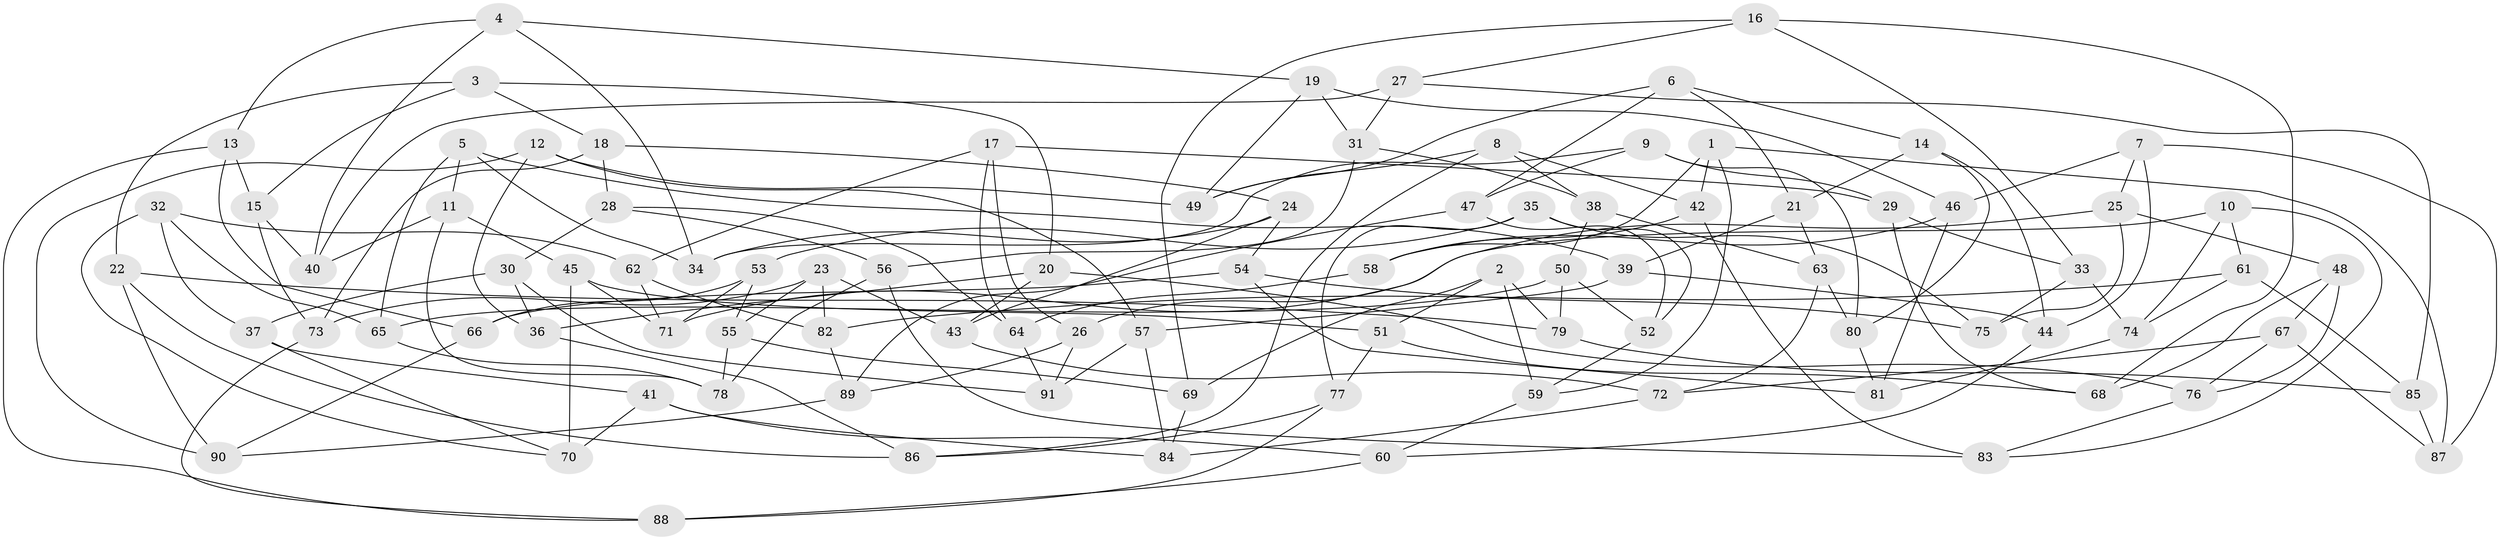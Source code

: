 // Generated by graph-tools (version 1.1) at 2025/38/03/09/25 02:38:08]
// undirected, 91 vertices, 182 edges
graph export_dot {
graph [start="1"]
  node [color=gray90,style=filled];
  1;
  2;
  3;
  4;
  5;
  6;
  7;
  8;
  9;
  10;
  11;
  12;
  13;
  14;
  15;
  16;
  17;
  18;
  19;
  20;
  21;
  22;
  23;
  24;
  25;
  26;
  27;
  28;
  29;
  30;
  31;
  32;
  33;
  34;
  35;
  36;
  37;
  38;
  39;
  40;
  41;
  42;
  43;
  44;
  45;
  46;
  47;
  48;
  49;
  50;
  51;
  52;
  53;
  54;
  55;
  56;
  57;
  58;
  59;
  60;
  61;
  62;
  63;
  64;
  65;
  66;
  67;
  68;
  69;
  70;
  71;
  72;
  73;
  74;
  75;
  76;
  77;
  78;
  79;
  80;
  81;
  82;
  83;
  84;
  85;
  86;
  87;
  88;
  89;
  90;
  91;
  1 -- 87;
  1 -- 59;
  1 -- 58;
  1 -- 42;
  2 -- 59;
  2 -- 51;
  2 -- 79;
  2 -- 69;
  3 -- 20;
  3 -- 18;
  3 -- 22;
  3 -- 15;
  4 -- 13;
  4 -- 34;
  4 -- 19;
  4 -- 40;
  5 -- 65;
  5 -- 34;
  5 -- 39;
  5 -- 11;
  6 -- 47;
  6 -- 14;
  6 -- 21;
  6 -- 49;
  7 -- 25;
  7 -- 46;
  7 -- 87;
  7 -- 44;
  8 -- 86;
  8 -- 38;
  8 -- 49;
  8 -- 42;
  9 -- 47;
  9 -- 80;
  9 -- 34;
  9 -- 29;
  10 -- 83;
  10 -- 71;
  10 -- 61;
  10 -- 74;
  11 -- 40;
  11 -- 45;
  11 -- 78;
  12 -- 90;
  12 -- 36;
  12 -- 49;
  12 -- 57;
  13 -- 15;
  13 -- 66;
  13 -- 88;
  14 -- 21;
  14 -- 80;
  14 -- 44;
  15 -- 73;
  15 -- 40;
  16 -- 69;
  16 -- 33;
  16 -- 68;
  16 -- 27;
  17 -- 62;
  17 -- 64;
  17 -- 29;
  17 -- 26;
  18 -- 24;
  18 -- 73;
  18 -- 28;
  19 -- 49;
  19 -- 46;
  19 -- 31;
  20 -- 43;
  20 -- 36;
  20 -- 76;
  21 -- 39;
  21 -- 63;
  22 -- 79;
  22 -- 86;
  22 -- 90;
  23 -- 73;
  23 -- 43;
  23 -- 82;
  23 -- 55;
  24 -- 54;
  24 -- 43;
  24 -- 34;
  25 -- 48;
  25 -- 75;
  25 -- 26;
  26 -- 89;
  26 -- 91;
  27 -- 31;
  27 -- 85;
  27 -- 40;
  28 -- 30;
  28 -- 56;
  28 -- 64;
  29 -- 68;
  29 -- 33;
  30 -- 91;
  30 -- 37;
  30 -- 36;
  31 -- 38;
  31 -- 56;
  32 -- 37;
  32 -- 65;
  32 -- 62;
  32 -- 70;
  33 -- 75;
  33 -- 74;
  35 -- 75;
  35 -- 53;
  35 -- 77;
  35 -- 52;
  36 -- 86;
  37 -- 41;
  37 -- 70;
  38 -- 63;
  38 -- 50;
  39 -- 57;
  39 -- 44;
  41 -- 70;
  41 -- 84;
  41 -- 60;
  42 -- 58;
  42 -- 83;
  43 -- 72;
  44 -- 60;
  45 -- 51;
  45 -- 70;
  45 -- 71;
  46 -- 81;
  46 -- 58;
  47 -- 89;
  47 -- 52;
  48 -- 76;
  48 -- 67;
  48 -- 68;
  50 -- 65;
  50 -- 52;
  50 -- 79;
  51 -- 77;
  51 -- 68;
  52 -- 59;
  53 -- 66;
  53 -- 55;
  53 -- 71;
  54 -- 81;
  54 -- 66;
  54 -- 75;
  55 -- 69;
  55 -- 78;
  56 -- 83;
  56 -- 78;
  57 -- 91;
  57 -- 84;
  58 -- 64;
  59 -- 60;
  60 -- 88;
  61 -- 82;
  61 -- 85;
  61 -- 74;
  62 -- 82;
  62 -- 71;
  63 -- 72;
  63 -- 80;
  64 -- 91;
  65 -- 78;
  66 -- 90;
  67 -- 76;
  67 -- 87;
  67 -- 72;
  69 -- 84;
  72 -- 84;
  73 -- 88;
  74 -- 81;
  76 -- 83;
  77 -- 86;
  77 -- 88;
  79 -- 85;
  80 -- 81;
  82 -- 89;
  85 -- 87;
  89 -- 90;
}

